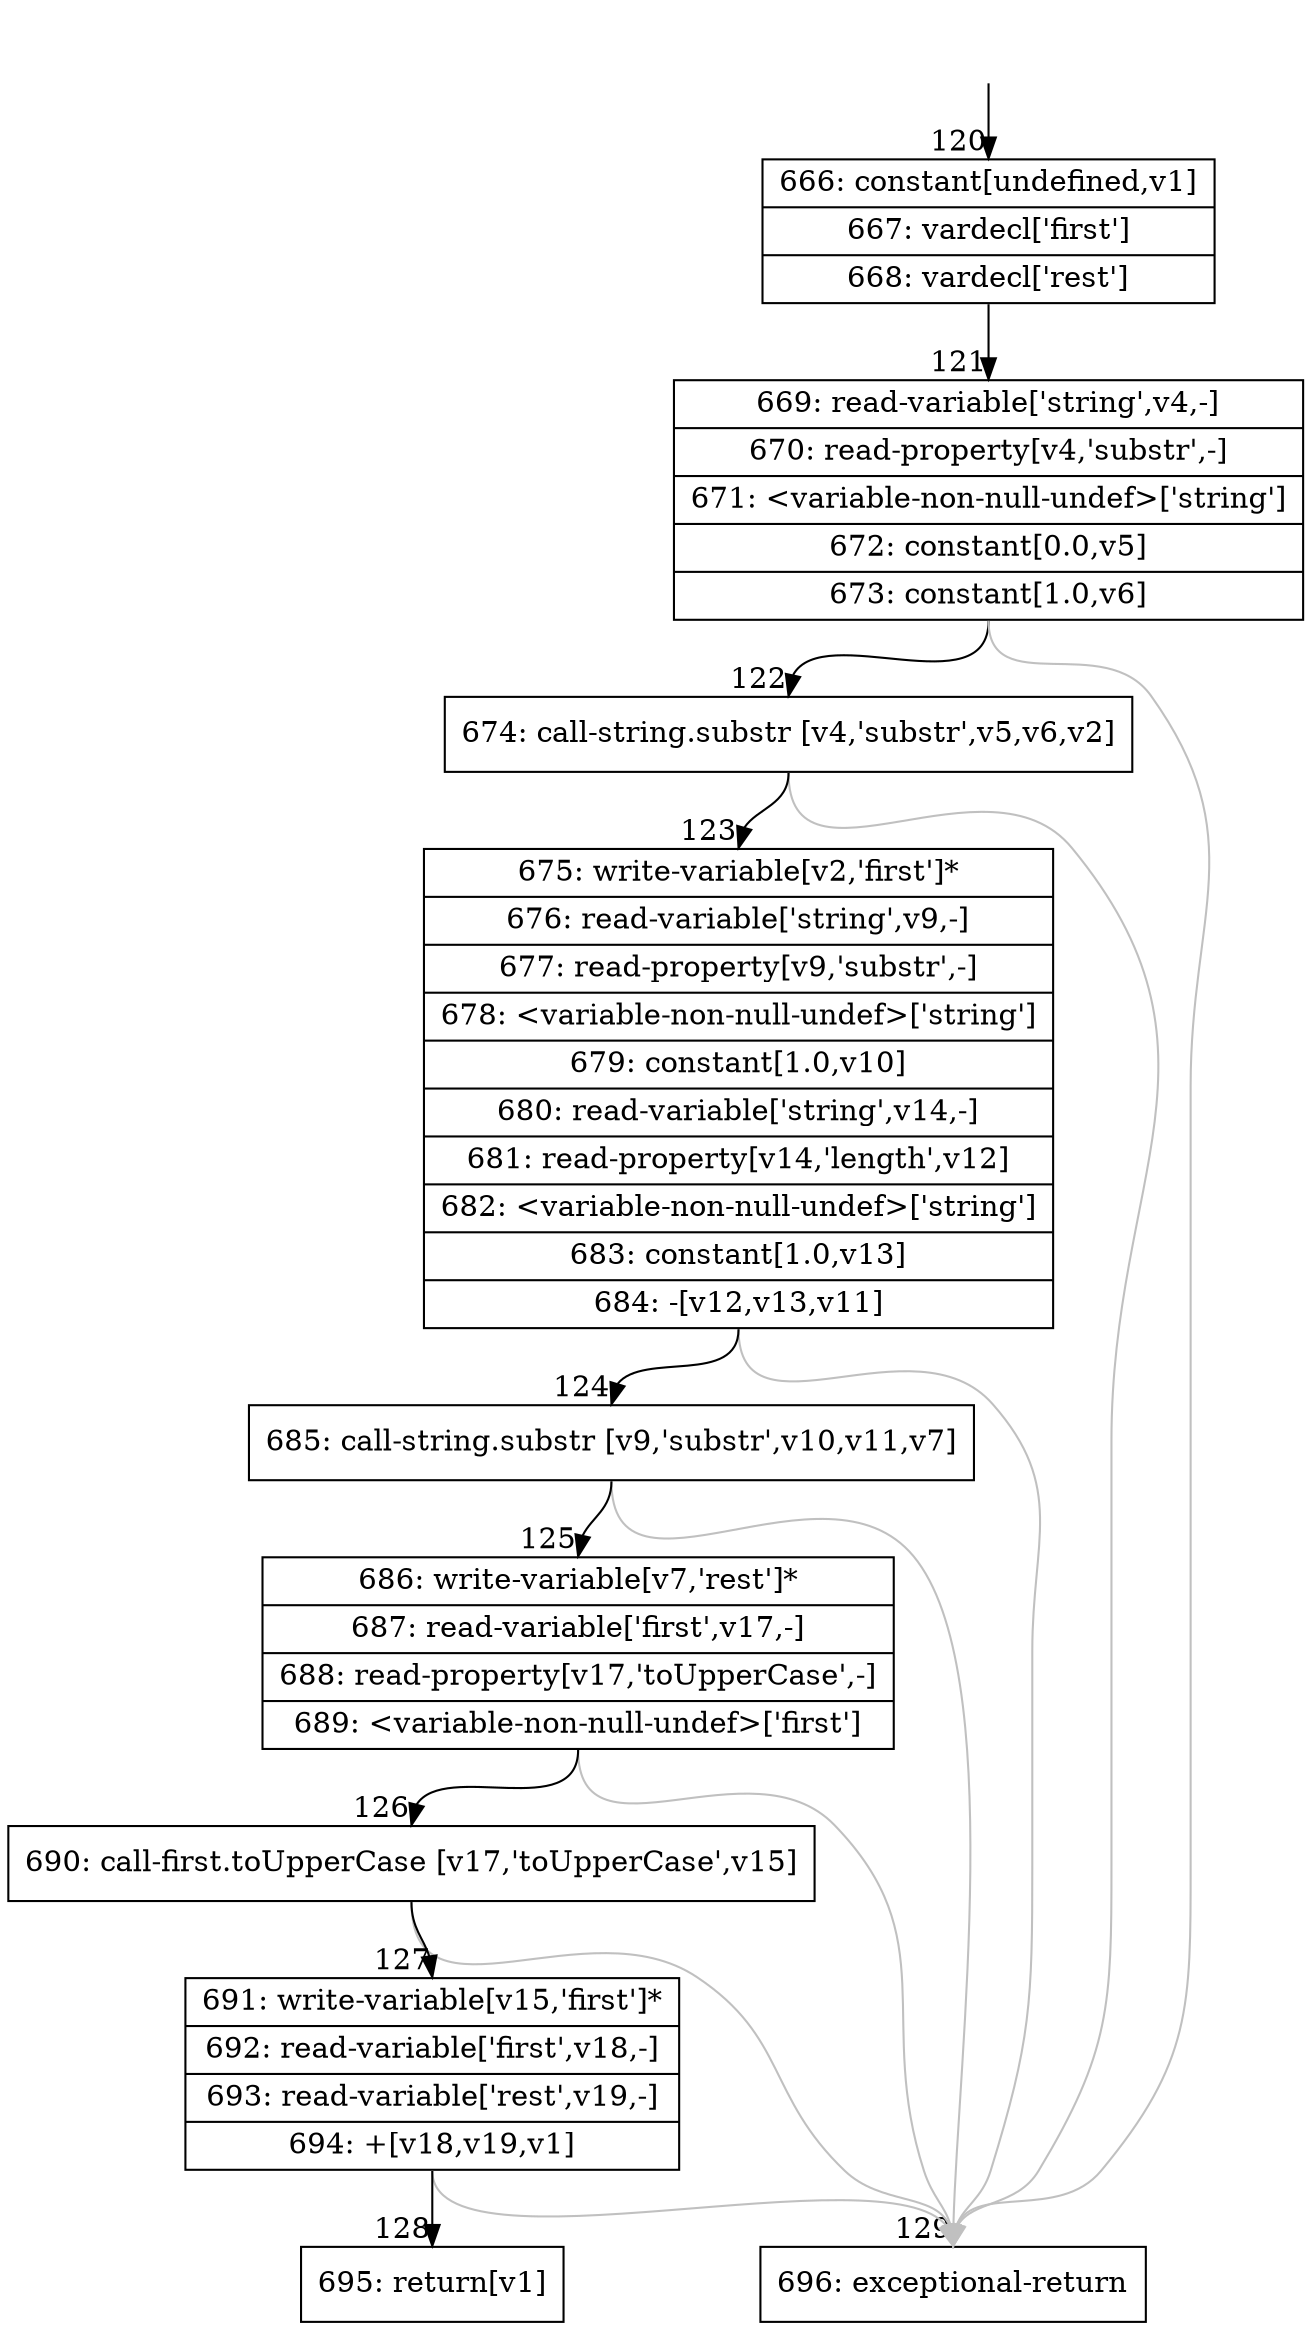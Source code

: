 digraph {
rankdir="TD"
BB_entry9[shape=none,label=""];
BB_entry9 -> BB120 [tailport=s, headport=n, headlabel="    120"]
BB120 [shape=record label="{666: constant[undefined,v1]|667: vardecl['first']|668: vardecl['rest']}" ] 
BB120 -> BB121 [tailport=s, headport=n, headlabel="      121"]
BB121 [shape=record label="{669: read-variable['string',v4,-]|670: read-property[v4,'substr',-]|671: \<variable-non-null-undef\>['string']|672: constant[0.0,v5]|673: constant[1.0,v6]}" ] 
BB121 -> BB122 [tailport=s, headport=n, headlabel="      122"]
BB121 -> BB129 [tailport=s, headport=n, color=gray, headlabel="      129"]
BB122 [shape=record label="{674: call-string.substr [v4,'substr',v5,v6,v2]}" ] 
BB122 -> BB123 [tailport=s, headport=n, headlabel="      123"]
BB122 -> BB129 [tailport=s, headport=n, color=gray]
BB123 [shape=record label="{675: write-variable[v2,'first']*|676: read-variable['string',v9,-]|677: read-property[v9,'substr',-]|678: \<variable-non-null-undef\>['string']|679: constant[1.0,v10]|680: read-variable['string',v14,-]|681: read-property[v14,'length',v12]|682: \<variable-non-null-undef\>['string']|683: constant[1.0,v13]|684: -[v12,v13,v11]}" ] 
BB123 -> BB124 [tailport=s, headport=n, headlabel="      124"]
BB123 -> BB129 [tailport=s, headport=n, color=gray]
BB124 [shape=record label="{685: call-string.substr [v9,'substr',v10,v11,v7]}" ] 
BB124 -> BB125 [tailport=s, headport=n, headlabel="      125"]
BB124 -> BB129 [tailport=s, headport=n, color=gray]
BB125 [shape=record label="{686: write-variable[v7,'rest']*|687: read-variable['first',v17,-]|688: read-property[v17,'toUpperCase',-]|689: \<variable-non-null-undef\>['first']}" ] 
BB125 -> BB126 [tailport=s, headport=n, headlabel="      126"]
BB125 -> BB129 [tailport=s, headport=n, color=gray]
BB126 [shape=record label="{690: call-first.toUpperCase [v17,'toUpperCase',v15]}" ] 
BB126 -> BB127 [tailport=s, headport=n, headlabel="      127"]
BB126 -> BB129 [tailport=s, headport=n, color=gray]
BB127 [shape=record label="{691: write-variable[v15,'first']*|692: read-variable['first',v18,-]|693: read-variable['rest',v19,-]|694: +[v18,v19,v1]}" ] 
BB127 -> BB128 [tailport=s, headport=n, headlabel="      128"]
BB127 -> BB129 [tailport=s, headport=n, color=gray]
BB128 [shape=record label="{695: return[v1]}" ] 
BB129 [shape=record label="{696: exceptional-return}" ] 
//#$~ 66
}
